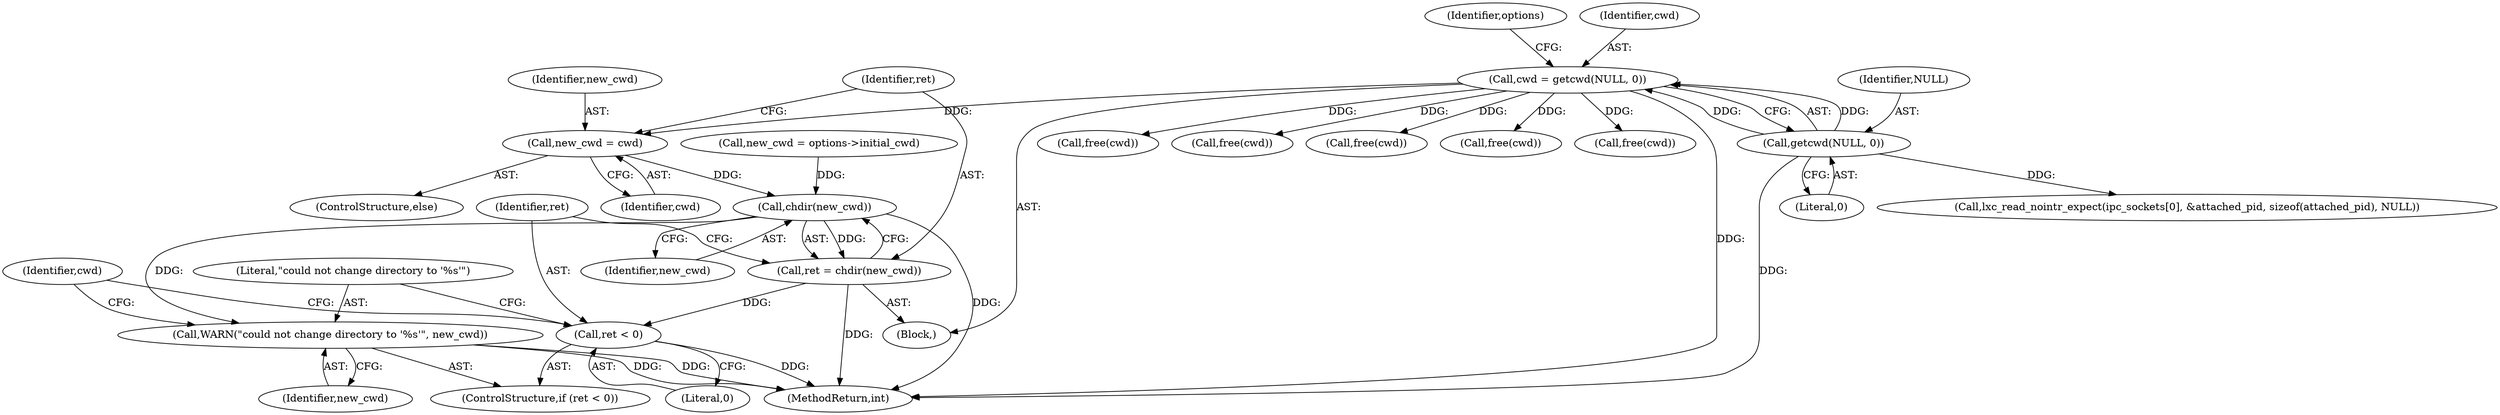 digraph "0_lxc_81f466d05f2a89cb4f122ef7f593ff3f279b165c_1@pointer" {
"1000627" [label="(Call,new_cwd = cwd)"];
"1000242" [label="(Call,cwd = getcwd(NULL, 0))"];
"1000244" [label="(Call,getcwd(NULL, 0))"];
"1000632" [label="(Call,chdir(new_cwd))"];
"1000630" [label="(Call,ret = chdir(new_cwd))"];
"1000635" [label="(Call,ret < 0)"];
"1000638" [label="(Call,WARN(\"could not change directory to '%s'\", new_cwd))"];
"1000242" [label="(Call,cwd = getcwd(NULL, 0))"];
"1000250" [label="(Identifier,options)"];
"1000637" [label="(Literal,0)"];
"1000330" [label="(Call,free(cwd))"];
"1000243" [label="(Identifier,cwd)"];
"1000633" [label="(Identifier,new_cwd)"];
"1000246" [label="(Literal,0)"];
"1000627" [label="(Call,new_cwd = cwd)"];
"1000629" [label="(Identifier,cwd)"];
"1000628" [label="(Identifier,new_cwd)"];
"1000295" [label="(Call,free(cwd))"];
"1000695" [label="(MethodReturn,int)"];
"1000626" [label="(ControlStructure,else)"];
"1000636" [label="(Identifier,ret)"];
"1000631" [label="(Identifier,ret)"];
"1000312" [label="(Call,free(cwd))"];
"1000621" [label="(Call,new_cwd = options->initial_cwd)"];
"1000245" [label="(Identifier,NULL)"];
"1000638" [label="(Call,WARN(\"could not change directory to '%s'\", new_cwd))"];
"1000632" [label="(Call,chdir(new_cwd))"];
"1000635" [label="(Call,ret < 0)"];
"1000630" [label="(Call,ret = chdir(new_cwd))"];
"1000244" [label="(Call,getcwd(NULL, 0))"];
"1000634" [label="(ControlStructure,if (ret < 0))"];
"1000272" [label="(Call,free(cwd))"];
"1000134" [label="(Block,)"];
"1000642" [label="(Identifier,cwd)"];
"1000639" [label="(Literal,\"could not change directory to '%s'\")"];
"1000640" [label="(Identifier,new_cwd)"];
"1000641" [label="(Call,free(cwd))"];
"1000369" [label="(Call,lxc_read_nointr_expect(ipc_sockets[0], &attached_pid, sizeof(attached_pid), NULL))"];
"1000627" -> "1000626"  [label="AST: "];
"1000627" -> "1000629"  [label="CFG: "];
"1000628" -> "1000627"  [label="AST: "];
"1000629" -> "1000627"  [label="AST: "];
"1000631" -> "1000627"  [label="CFG: "];
"1000242" -> "1000627"  [label="DDG: "];
"1000627" -> "1000632"  [label="DDG: "];
"1000242" -> "1000134"  [label="AST: "];
"1000242" -> "1000244"  [label="CFG: "];
"1000243" -> "1000242"  [label="AST: "];
"1000244" -> "1000242"  [label="AST: "];
"1000250" -> "1000242"  [label="CFG: "];
"1000242" -> "1000695"  [label="DDG: "];
"1000244" -> "1000242"  [label="DDG: "];
"1000244" -> "1000242"  [label="DDG: "];
"1000242" -> "1000272"  [label="DDG: "];
"1000242" -> "1000295"  [label="DDG: "];
"1000242" -> "1000312"  [label="DDG: "];
"1000242" -> "1000330"  [label="DDG: "];
"1000242" -> "1000641"  [label="DDG: "];
"1000244" -> "1000246"  [label="CFG: "];
"1000245" -> "1000244"  [label="AST: "];
"1000246" -> "1000244"  [label="AST: "];
"1000244" -> "1000695"  [label="DDG: "];
"1000244" -> "1000369"  [label="DDG: "];
"1000632" -> "1000630"  [label="AST: "];
"1000632" -> "1000633"  [label="CFG: "];
"1000633" -> "1000632"  [label="AST: "];
"1000630" -> "1000632"  [label="CFG: "];
"1000632" -> "1000695"  [label="DDG: "];
"1000632" -> "1000630"  [label="DDG: "];
"1000621" -> "1000632"  [label="DDG: "];
"1000632" -> "1000638"  [label="DDG: "];
"1000630" -> "1000134"  [label="AST: "];
"1000631" -> "1000630"  [label="AST: "];
"1000636" -> "1000630"  [label="CFG: "];
"1000630" -> "1000695"  [label="DDG: "];
"1000630" -> "1000635"  [label="DDG: "];
"1000635" -> "1000634"  [label="AST: "];
"1000635" -> "1000637"  [label="CFG: "];
"1000636" -> "1000635"  [label="AST: "];
"1000637" -> "1000635"  [label="AST: "];
"1000639" -> "1000635"  [label="CFG: "];
"1000642" -> "1000635"  [label="CFG: "];
"1000635" -> "1000695"  [label="DDG: "];
"1000638" -> "1000634"  [label="AST: "];
"1000638" -> "1000640"  [label="CFG: "];
"1000639" -> "1000638"  [label="AST: "];
"1000640" -> "1000638"  [label="AST: "];
"1000642" -> "1000638"  [label="CFG: "];
"1000638" -> "1000695"  [label="DDG: "];
"1000638" -> "1000695"  [label="DDG: "];
}
